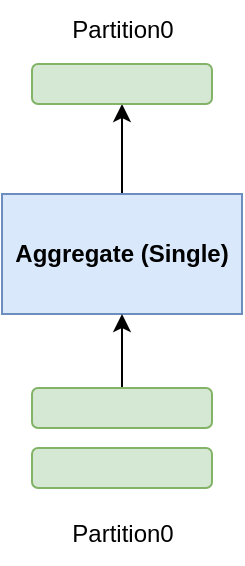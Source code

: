 <mxfile version="24.2.5" type="device">
  <diagram name="第 1 页" id="yE5biSEFeWougYYDnWOO">
    <mxGraphModel dx="2074" dy="1196" grid="1" gridSize="10" guides="1" tooltips="1" connect="1" arrows="1" fold="1" page="1" pageScale="1" pageWidth="827" pageHeight="1169" math="0" shadow="0">
      <root>
        <mxCell id="0" />
        <mxCell id="1" parent="0" />
        <mxCell id="x1wkzDVrVADXhrk9ThXG-12" value="" style="edgeStyle=orthogonalEdgeStyle;rounded=0;orthogonalLoop=1;jettySize=auto;html=1;" parent="1" source="x1wkzDVrVADXhrk9ThXG-9" target="x1wkzDVrVADXhrk9ThXG-18" edge="1">
          <mxGeometry relative="1" as="geometry">
            <mxPoint x="310" y="341" as="targetPoint" />
          </mxGeometry>
        </mxCell>
        <mxCell id="x1wkzDVrVADXhrk9ThXG-9" value="&lt;b&gt;Aggregate (Single)&lt;/b&gt;" style="whiteSpace=wrap;html=1;rounded=0;fillColor=#dae8fc;strokeColor=#6c8ebf;" parent="1" vertex="1">
          <mxGeometry x="250" y="395" width="120" height="60" as="geometry" />
        </mxCell>
        <mxCell id="x1wkzDVrVADXhrk9ThXG-15" value="" style="edgeStyle=orthogonalEdgeStyle;rounded=0;orthogonalLoop=1;jettySize=auto;html=1;" parent="1" source="x1wkzDVrVADXhrk9ThXG-14" target="x1wkzDVrVADXhrk9ThXG-9" edge="1">
          <mxGeometry relative="1" as="geometry" />
        </mxCell>
        <mxCell id="x1wkzDVrVADXhrk9ThXG-14" value="" style="rounded=1;whiteSpace=wrap;html=1;fillColor=#d5e8d4;strokeColor=#82b366;" parent="1" vertex="1">
          <mxGeometry x="265" y="492" width="90" height="20" as="geometry" />
        </mxCell>
        <mxCell id="x1wkzDVrVADXhrk9ThXG-16" value="" style="rounded=1;whiteSpace=wrap;html=1;fillColor=#d5e8d4;strokeColor=#82b366;" parent="1" vertex="1">
          <mxGeometry x="265" y="522" width="90" height="20" as="geometry" />
        </mxCell>
        <mxCell id="x1wkzDVrVADXhrk9ThXG-17" value="Partition0" style="text;html=1;align=center;verticalAlign=middle;resizable=0;points=[];autosize=1;strokeColor=none;fillColor=none;" parent="1" vertex="1">
          <mxGeometry x="275" y="550" width="70" height="30" as="geometry" />
        </mxCell>
        <mxCell id="x1wkzDVrVADXhrk9ThXG-18" value="" style="rounded=1;whiteSpace=wrap;html=1;fillColor=#d5e8d4;strokeColor=#82b366;" parent="1" vertex="1">
          <mxGeometry x="265" y="330" width="90" height="20" as="geometry" />
        </mxCell>
        <mxCell id="x1wkzDVrVADXhrk9ThXG-19" value="Partition0" style="text;html=1;align=center;verticalAlign=middle;resizable=0;points=[];autosize=1;strokeColor=none;fillColor=none;" parent="1" vertex="1">
          <mxGeometry x="275" y="298" width="70" height="30" as="geometry" />
        </mxCell>
      </root>
    </mxGraphModel>
  </diagram>
</mxfile>
